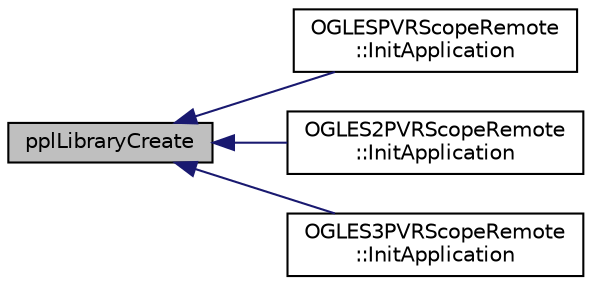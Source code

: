 digraph "pplLibraryCreate"
{
  edge [fontname="Helvetica",fontsize="10",labelfontname="Helvetica",labelfontsize="10"];
  node [fontname="Helvetica",fontsize="10",shape=record];
  rankdir="LR";
  Node1 [label="pplLibraryCreate",height=0.2,width=0.4,color="black", fillcolor="grey75", style="filled", fontcolor="black"];
  Node1 -> Node2 [dir="back",color="midnightblue",fontsize="10",style="solid"];
  Node2 [label="OGLESPVRScopeRemote\l::InitApplication",height=0.2,width=0.4,color="black", fillcolor="white", style="filled",URL="$class_o_g_l_e_s_p_v_r_scope_remote.html#a96be64b54dbade6adafcf1472fcc5ca8"];
  Node1 -> Node3 [dir="back",color="midnightblue",fontsize="10",style="solid"];
  Node3 [label="OGLES2PVRScopeRemote\l::InitApplication",height=0.2,width=0.4,color="black", fillcolor="white", style="filled",URL="$class_o_g_l_e_s2_p_v_r_scope_remote.html#af0bfafb7123df24f92c39ab126be8c64"];
  Node1 -> Node4 [dir="back",color="midnightblue",fontsize="10",style="solid"];
  Node4 [label="OGLES3PVRScopeRemote\l::InitApplication",height=0.2,width=0.4,color="black", fillcolor="white", style="filled",URL="$class_o_g_l_e_s3_p_v_r_scope_remote.html#a37b9e4d004febdb5d87c44e13ea46d27"];
}
